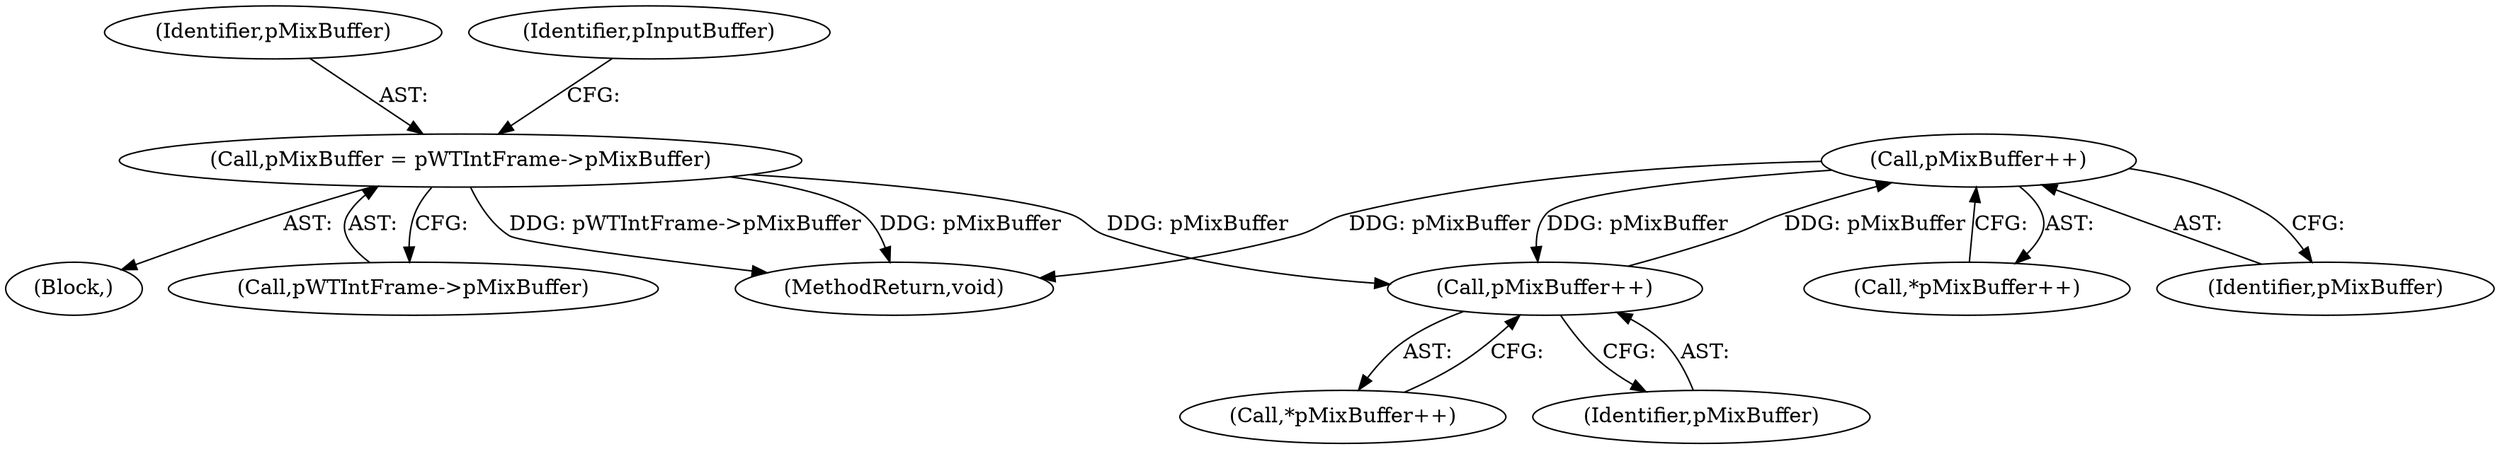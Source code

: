 digraph "0_Android_24d7c408c52143bce7b49de82f3913fd8d1219cf_4@pointer" {
"1000261" [label="(Call,pMixBuffer++)"];
"1000239" [label="(Call,pMixBuffer++)"];
"1000147" [label="(Call,pMixBuffer = pWTIntFrame->pMixBuffer)"];
"1000261" [label="(Call,pMixBuffer++)"];
"1000120" [label="(Block,)"];
"1000148" [label="(Identifier,pMixBuffer)"];
"1000260" [label="(Call,*pMixBuffer++)"];
"1000264" [label="(MethodReturn,void)"];
"1000147" [label="(Call,pMixBuffer = pWTIntFrame->pMixBuffer)"];
"1000239" [label="(Call,pMixBuffer++)"];
"1000238" [label="(Call,*pMixBuffer++)"];
"1000153" [label="(Identifier,pInputBuffer)"];
"1000240" [label="(Identifier,pMixBuffer)"];
"1000149" [label="(Call,pWTIntFrame->pMixBuffer)"];
"1000261" [label="(Call,pMixBuffer++)"];
"1000262" [label="(Identifier,pMixBuffer)"];
"1000261" -> "1000260"  [label="AST: "];
"1000261" -> "1000262"  [label="CFG: "];
"1000262" -> "1000261"  [label="AST: "];
"1000260" -> "1000261"  [label="CFG: "];
"1000261" -> "1000264"  [label="DDG: pMixBuffer"];
"1000261" -> "1000239"  [label="DDG: pMixBuffer"];
"1000239" -> "1000261"  [label="DDG: pMixBuffer"];
"1000239" -> "1000238"  [label="AST: "];
"1000239" -> "1000240"  [label="CFG: "];
"1000240" -> "1000239"  [label="AST: "];
"1000238" -> "1000239"  [label="CFG: "];
"1000147" -> "1000239"  [label="DDG: pMixBuffer"];
"1000147" -> "1000120"  [label="AST: "];
"1000147" -> "1000149"  [label="CFG: "];
"1000148" -> "1000147"  [label="AST: "];
"1000149" -> "1000147"  [label="AST: "];
"1000153" -> "1000147"  [label="CFG: "];
"1000147" -> "1000264"  [label="DDG: pWTIntFrame->pMixBuffer"];
"1000147" -> "1000264"  [label="DDG: pMixBuffer"];
}

